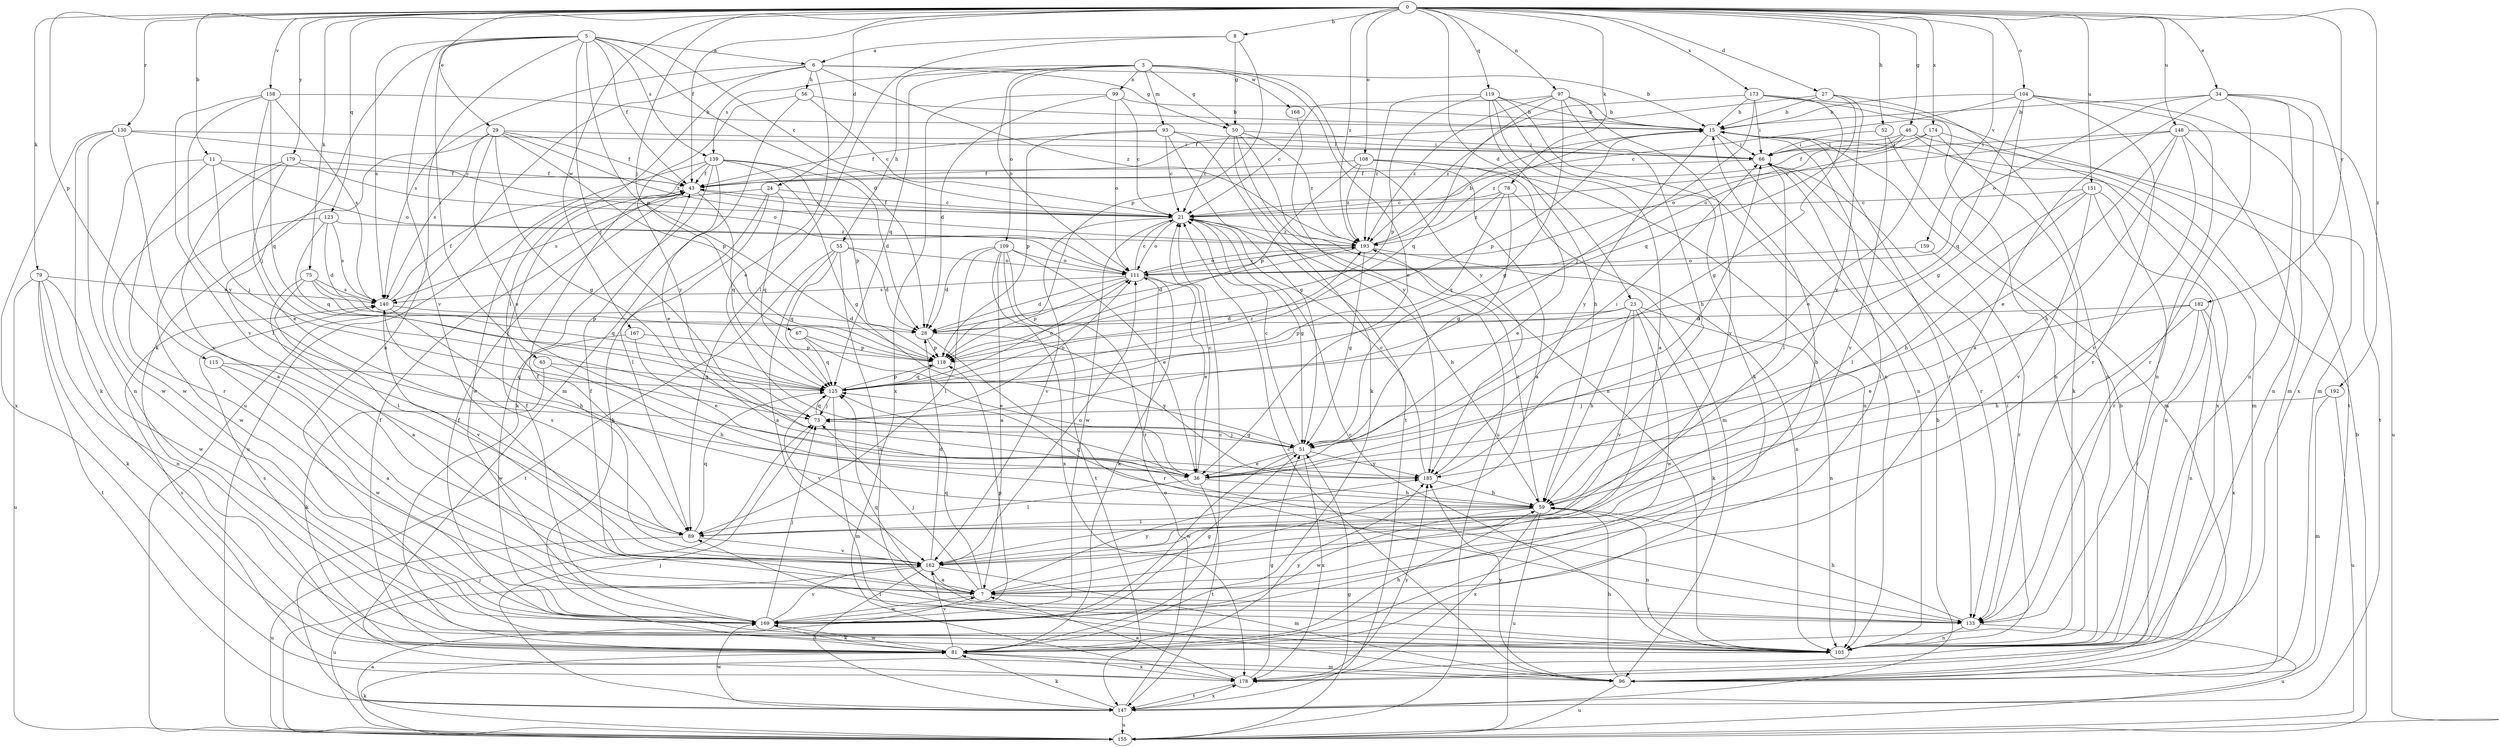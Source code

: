 strict digraph  {
0;
3;
5;
6;
7;
8;
11;
15;
21;
23;
24;
27;
28;
29;
34;
36;
43;
46;
50;
51;
52;
55;
56;
59;
65;
66;
67;
73;
75;
78;
79;
81;
89;
93;
96;
97;
99;
103;
104;
108;
109;
111;
115;
118;
119;
123;
125;
130;
133;
139;
140;
147;
148;
151;
155;
158;
159;
162;
167;
168;
169;
173;
174;
178;
179;
182;
185;
192;
193;
0 -> 8  [label=b];
0 -> 11  [label=b];
0 -> 23  [label=d];
0 -> 24  [label=d];
0 -> 27  [label=d];
0 -> 29  [label=e];
0 -> 34  [label=e];
0 -> 43  [label=f];
0 -> 46  [label=g];
0 -> 52  [label=h];
0 -> 67  [label=j];
0 -> 75  [label=k];
0 -> 78  [label=k];
0 -> 79  [label=k];
0 -> 97  [label=n];
0 -> 104  [label=o];
0 -> 108  [label=o];
0 -> 115  [label=p];
0 -> 119  [label=q];
0 -> 123  [label=q];
0 -> 130  [label=r];
0 -> 148  [label=u];
0 -> 151  [label=u];
0 -> 158  [label=v];
0 -> 159  [label=v];
0 -> 167  [label=w];
0 -> 173  [label=x];
0 -> 174  [label=x];
0 -> 179  [label=y];
0 -> 182  [label=y];
0 -> 192  [label=z];
0 -> 193  [label=z];
3 -> 36  [label=e];
3 -> 50  [label=g];
3 -> 55  [label=h];
3 -> 93  [label=m];
3 -> 99  [label=n];
3 -> 109  [label=o];
3 -> 111  [label=o];
3 -> 125  [label=q];
3 -> 139  [label=s];
3 -> 168  [label=w];
3 -> 185  [label=y];
5 -> 6  [label=a];
5 -> 21  [label=c];
5 -> 28  [label=d];
5 -> 43  [label=f];
5 -> 65  [label=i];
5 -> 73  [label=j];
5 -> 81  [label=k];
5 -> 103  [label=n];
5 -> 118  [label=p];
5 -> 139  [label=s];
5 -> 140  [label=s];
5 -> 162  [label=v];
6 -> 15  [label=b];
6 -> 36  [label=e];
6 -> 50  [label=g];
6 -> 56  [label=h];
6 -> 89  [label=l];
6 -> 140  [label=s];
6 -> 155  [label=u];
6 -> 193  [label=z];
7 -> 15  [label=b];
7 -> 43  [label=f];
7 -> 66  [label=i];
7 -> 73  [label=j];
7 -> 125  [label=q];
7 -> 133  [label=r];
7 -> 169  [label=w];
7 -> 185  [label=y];
8 -> 6  [label=a];
8 -> 50  [label=g];
8 -> 89  [label=l];
8 -> 118  [label=p];
11 -> 43  [label=f];
11 -> 73  [label=j];
11 -> 111  [label=o];
11 -> 133  [label=r];
11 -> 169  [label=w];
15 -> 66  [label=i];
15 -> 103  [label=n];
15 -> 118  [label=p];
15 -> 133  [label=r];
15 -> 185  [label=y];
15 -> 193  [label=z];
21 -> 43  [label=f];
21 -> 51  [label=g];
21 -> 59  [label=h];
21 -> 111  [label=o];
21 -> 162  [label=v];
21 -> 169  [label=w];
21 -> 193  [label=z];
23 -> 28  [label=d];
23 -> 59  [label=h];
23 -> 81  [label=k];
23 -> 103  [label=n];
23 -> 118  [label=p];
23 -> 162  [label=v];
23 -> 169  [label=w];
24 -> 21  [label=c];
24 -> 81  [label=k];
24 -> 89  [label=l];
24 -> 125  [label=q];
24 -> 140  [label=s];
27 -> 15  [label=b];
27 -> 43  [label=f];
27 -> 103  [label=n];
27 -> 125  [label=q];
27 -> 185  [label=y];
28 -> 118  [label=p];
28 -> 133  [label=r];
28 -> 185  [label=y];
29 -> 36  [label=e];
29 -> 43  [label=f];
29 -> 51  [label=g];
29 -> 66  [label=i];
29 -> 89  [label=l];
29 -> 118  [label=p];
29 -> 140  [label=s];
29 -> 193  [label=z];
34 -> 7  [label=a];
34 -> 15  [label=b];
34 -> 96  [label=m];
34 -> 103  [label=n];
34 -> 111  [label=o];
34 -> 133  [label=r];
34 -> 178  [label=x];
36 -> 21  [label=c];
36 -> 59  [label=h];
36 -> 89  [label=l];
36 -> 147  [label=t];
43 -> 21  [label=c];
43 -> 125  [label=q];
46 -> 43  [label=f];
46 -> 66  [label=i];
46 -> 96  [label=m];
46 -> 111  [label=o];
46 -> 147  [label=t];
50 -> 21  [label=c];
50 -> 66  [label=i];
50 -> 81  [label=k];
50 -> 103  [label=n];
50 -> 155  [label=u];
50 -> 193  [label=z];
51 -> 21  [label=c];
51 -> 36  [label=e];
51 -> 66  [label=i];
51 -> 73  [label=j];
51 -> 169  [label=w];
51 -> 178  [label=x];
51 -> 185  [label=y];
52 -> 66  [label=i];
52 -> 96  [label=m];
52 -> 162  [label=v];
55 -> 7  [label=a];
55 -> 28  [label=d];
55 -> 103  [label=n];
55 -> 111  [label=o];
55 -> 125  [label=q];
55 -> 147  [label=t];
56 -> 15  [label=b];
56 -> 21  [label=c];
56 -> 96  [label=m];
56 -> 185  [label=y];
59 -> 89  [label=l];
59 -> 103  [label=n];
59 -> 125  [label=q];
59 -> 155  [label=u];
59 -> 169  [label=w];
59 -> 178  [label=x];
59 -> 193  [label=z];
65 -> 59  [label=h];
65 -> 81  [label=k];
65 -> 125  [label=q];
66 -> 43  [label=f];
66 -> 89  [label=l];
66 -> 133  [label=r];
67 -> 36  [label=e];
67 -> 118  [label=p];
67 -> 125  [label=q];
73 -> 51  [label=g];
73 -> 111  [label=o];
73 -> 125  [label=q];
75 -> 7  [label=a];
75 -> 89  [label=l];
75 -> 118  [label=p];
75 -> 125  [label=q];
75 -> 140  [label=s];
78 -> 21  [label=c];
78 -> 36  [label=e];
78 -> 51  [label=g];
78 -> 125  [label=q];
78 -> 193  [label=z];
79 -> 81  [label=k];
79 -> 103  [label=n];
79 -> 140  [label=s];
79 -> 147  [label=t];
79 -> 155  [label=u];
79 -> 169  [label=w];
81 -> 21  [label=c];
81 -> 43  [label=f];
81 -> 59  [label=h];
81 -> 96  [label=m];
81 -> 162  [label=v];
81 -> 169  [label=w];
81 -> 178  [label=x];
81 -> 185  [label=y];
89 -> 125  [label=q];
89 -> 140  [label=s];
89 -> 155  [label=u];
89 -> 162  [label=v];
93 -> 21  [label=c];
93 -> 43  [label=f];
93 -> 51  [label=g];
93 -> 66  [label=i];
93 -> 118  [label=p];
93 -> 147  [label=t];
96 -> 15  [label=b];
96 -> 21  [label=c];
96 -> 59  [label=h];
96 -> 155  [label=u];
96 -> 185  [label=y];
97 -> 15  [label=b];
97 -> 21  [label=c];
97 -> 51  [label=g];
97 -> 59  [label=h];
97 -> 125  [label=q];
97 -> 162  [label=v];
97 -> 193  [label=z];
99 -> 15  [label=b];
99 -> 21  [label=c];
99 -> 28  [label=d];
99 -> 111  [label=o];
99 -> 178  [label=x];
103 -> 21  [label=c];
103 -> 43  [label=f];
103 -> 66  [label=i];
103 -> 89  [label=l];
103 -> 140  [label=s];
104 -> 15  [label=b];
104 -> 21  [label=c];
104 -> 51  [label=g];
104 -> 96  [label=m];
104 -> 103  [label=n];
104 -> 125  [label=q];
104 -> 133  [label=r];
108 -> 7  [label=a];
108 -> 43  [label=f];
108 -> 96  [label=m];
108 -> 103  [label=n];
108 -> 118  [label=p];
108 -> 193  [label=z];
109 -> 7  [label=a];
109 -> 28  [label=d];
109 -> 36  [label=e];
109 -> 89  [label=l];
109 -> 111  [label=o];
109 -> 133  [label=r];
109 -> 147  [label=t];
109 -> 178  [label=x];
111 -> 21  [label=c];
111 -> 28  [label=d];
111 -> 36  [label=e];
111 -> 81  [label=k];
111 -> 118  [label=p];
111 -> 140  [label=s];
111 -> 193  [label=z];
115 -> 7  [label=a];
115 -> 125  [label=q];
115 -> 169  [label=w];
118 -> 125  [label=q];
119 -> 7  [label=a];
119 -> 15  [label=b];
119 -> 59  [label=h];
119 -> 81  [label=k];
119 -> 103  [label=n];
119 -> 118  [label=p];
119 -> 193  [label=z];
123 -> 28  [label=d];
123 -> 125  [label=q];
123 -> 140  [label=s];
123 -> 169  [label=w];
123 -> 193  [label=z];
125 -> 73  [label=j];
125 -> 96  [label=m];
125 -> 111  [label=o];
125 -> 118  [label=p];
125 -> 162  [label=v];
125 -> 193  [label=z];
130 -> 21  [label=c];
130 -> 66  [label=i];
130 -> 81  [label=k];
130 -> 103  [label=n];
130 -> 162  [label=v];
130 -> 178  [label=x];
133 -> 59  [label=h];
133 -> 103  [label=n];
133 -> 125  [label=q];
133 -> 155  [label=u];
139 -> 28  [label=d];
139 -> 36  [label=e];
139 -> 43  [label=f];
139 -> 51  [label=g];
139 -> 81  [label=k];
139 -> 118  [label=p];
139 -> 155  [label=u];
139 -> 169  [label=w];
140 -> 28  [label=d];
140 -> 43  [label=f];
140 -> 59  [label=h];
140 -> 162  [label=v];
147 -> 15  [label=b];
147 -> 73  [label=j];
147 -> 81  [label=k];
147 -> 111  [label=o];
147 -> 155  [label=u];
147 -> 169  [label=w];
147 -> 178  [label=x];
148 -> 21  [label=c];
148 -> 36  [label=e];
148 -> 59  [label=h];
148 -> 66  [label=i];
148 -> 103  [label=n];
148 -> 155  [label=u];
148 -> 162  [label=v];
151 -> 21  [label=c];
151 -> 59  [label=h];
151 -> 89  [label=l];
151 -> 103  [label=n];
151 -> 133  [label=r];
151 -> 162  [label=v];
155 -> 7  [label=a];
155 -> 15  [label=b];
155 -> 51  [label=g];
155 -> 73  [label=j];
155 -> 81  [label=k];
158 -> 15  [label=b];
158 -> 73  [label=j];
158 -> 125  [label=q];
158 -> 140  [label=s];
158 -> 162  [label=v];
158 -> 185  [label=y];
159 -> 111  [label=o];
159 -> 133  [label=r];
162 -> 7  [label=a];
162 -> 28  [label=d];
162 -> 43  [label=f];
162 -> 96  [label=m];
162 -> 111  [label=o];
162 -> 147  [label=t];
162 -> 155  [label=u];
167 -> 36  [label=e];
167 -> 118  [label=p];
167 -> 169  [label=w];
168 -> 185  [label=y];
169 -> 43  [label=f];
169 -> 51  [label=g];
169 -> 73  [label=j];
169 -> 81  [label=k];
169 -> 118  [label=p];
169 -> 162  [label=v];
173 -> 15  [label=b];
173 -> 51  [label=g];
173 -> 66  [label=i];
173 -> 73  [label=j];
173 -> 103  [label=n];
173 -> 147  [label=t];
173 -> 193  [label=z];
174 -> 36  [label=e];
174 -> 66  [label=i];
174 -> 81  [label=k];
174 -> 111  [label=o];
174 -> 178  [label=x];
178 -> 7  [label=a];
178 -> 51  [label=g];
178 -> 140  [label=s];
178 -> 147  [label=t];
178 -> 185  [label=y];
179 -> 7  [label=a];
179 -> 36  [label=e];
179 -> 43  [label=f];
179 -> 111  [label=o];
179 -> 169  [label=w];
182 -> 28  [label=d];
182 -> 36  [label=e];
182 -> 59  [label=h];
182 -> 103  [label=n];
182 -> 133  [label=r];
182 -> 178  [label=x];
185 -> 21  [label=c];
185 -> 59  [label=h];
185 -> 66  [label=i];
192 -> 73  [label=j];
192 -> 96  [label=m];
192 -> 155  [label=u];
193 -> 15  [label=b];
193 -> 28  [label=d];
193 -> 51  [label=g];
193 -> 103  [label=n];
193 -> 111  [label=o];
}
